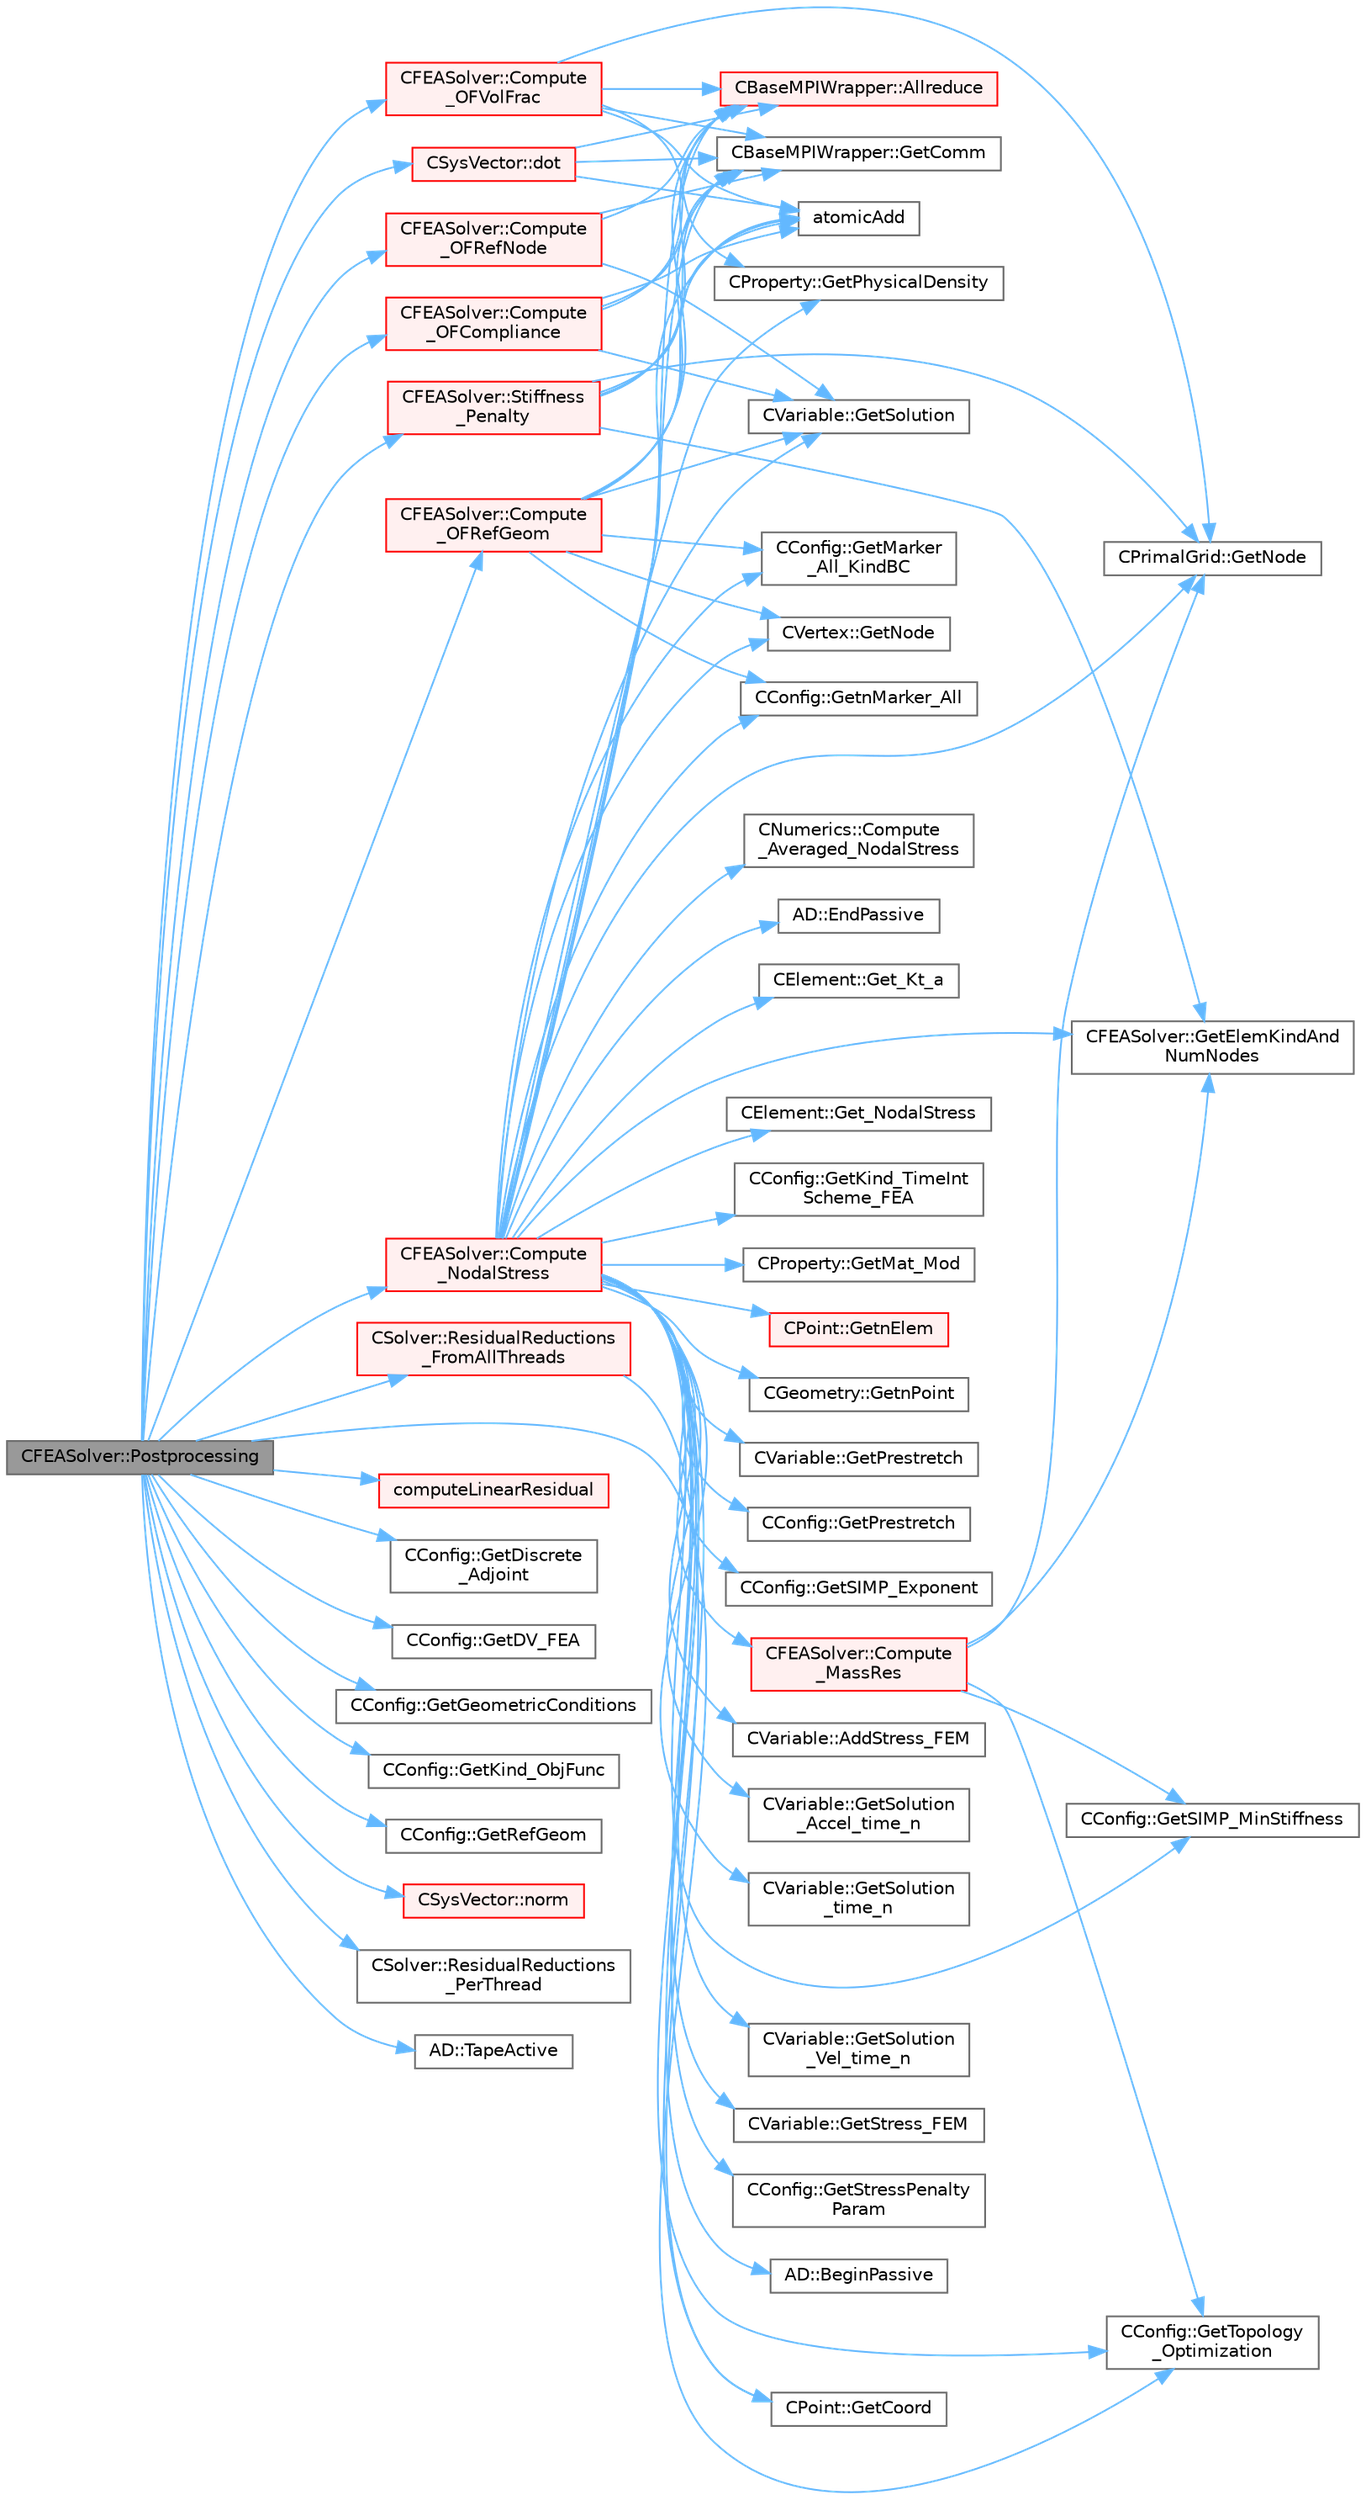 digraph "CFEASolver::Postprocessing"
{
 // LATEX_PDF_SIZE
  bgcolor="transparent";
  edge [fontname=Helvetica,fontsize=10,labelfontname=Helvetica,labelfontsize=10];
  node [fontname=Helvetica,fontsize=10,shape=box,height=0.2,width=0.4];
  rankdir="LR";
  Node1 [id="Node000001",label="CFEASolver::Postprocessing",height=0.2,width=0.4,color="gray40", fillcolor="grey60", style="filled", fontcolor="black",tooltip="Postprocessing."];
  Node1 -> Node2 [id="edge1_Node000001_Node000002",color="steelblue1",style="solid",tooltip=" "];
  Node2 [id="Node000002",label="CFEASolver::Compute\l_NodalStress",height=0.2,width=0.4,color="red", fillcolor="#FFF0F0", style="filled",URL="$classCFEASolver.html#ac275af8f893ef5957379314816d17fa8",tooltip="Compute the stress at the nodes for output purposes."];
  Node2 -> Node3 [id="edge2_Node000002_Node000003",color="steelblue1",style="solid",tooltip=" "];
  Node3 [id="Node000003",label="CVariable::AddStress_FEM",height=0.2,width=0.4,color="grey40", fillcolor="white", style="filled",URL="$classCVariable.html#a34ff2428f6227e73eea0bb9deb5b8830",tooltip="A virtual member."];
  Node2 -> Node4 [id="edge3_Node000002_Node000004",color="steelblue1",style="solid",tooltip=" "];
  Node4 [id="Node000004",label="CBaseMPIWrapper::Allreduce",height=0.2,width=0.4,color="red", fillcolor="#FFF0F0", style="filled",URL="$classCBaseMPIWrapper.html#a381d4b3738c09d92ee1ae9f89715b541",tooltip=" "];
  Node2 -> Node8 [id="edge4_Node000002_Node000008",color="steelblue1",style="solid",tooltip=" "];
  Node8 [id="Node000008",label="atomicAdd",height=0.2,width=0.4,color="grey40", fillcolor="white", style="filled",URL="$omp__structure_8hpp.html#a9465b8cb1d384f41bbb5f3c04ec815de",tooltip="Atomically update a (shared) lhs value with a (local) rhs value."];
  Node2 -> Node9 [id="edge5_Node000002_Node000009",color="steelblue1",style="solid",tooltip=" "];
  Node9 [id="Node000009",label="AD::BeginPassive",height=0.2,width=0.4,color="grey40", fillcolor="white", style="filled",URL="$namespaceAD.html#a17303e0b54570243d54732b02655f9a5",tooltip="Start a passive region, i.e. stop recording."];
  Node2 -> Node10 [id="edge6_Node000002_Node000010",color="steelblue1",style="solid",tooltip=" "];
  Node10 [id="Node000010",label="CNumerics::Compute\l_Averaged_NodalStress",height=0.2,width=0.4,color="grey40", fillcolor="white", style="filled",URL="$classCNumerics.html#a2b5a52a4c628731486286d19ac79c603",tooltip="A virtual member to compute the averaged nodal stresses."];
  Node2 -> Node11 [id="edge7_Node000002_Node000011",color="steelblue1",style="solid",tooltip=" "];
  Node11 [id="Node000011",label="CFEASolver::Compute\l_MassRes",height=0.2,width=0.4,color="red", fillcolor="#FFF0F0", style="filled",URL="$classCFEASolver.html#a6e16f805242c36f9d1c3f2f75ddd9b4a",tooltip="Compute the mass residual of the problem."];
  Node11 -> Node16 [id="edge8_Node000011_Node000016",color="steelblue1",style="solid",tooltip=" "];
  Node16 [id="Node000016",label="CFEASolver::GetElemKindAnd\lNumNodes",height=0.2,width=0.4,color="grey40", fillcolor="white", style="filled",URL="$classCFEASolver.html#a69ff8e551924f4cfbad103287b4bb8bb",tooltip="Get the element container index and number of nodes of a given VTK type."];
  Node11 -> Node17 [id="edge9_Node000011_Node000017",color="steelblue1",style="solid",tooltip=" "];
  Node17 [id="Node000017",label="CPrimalGrid::GetNode",height=0.2,width=0.4,color="grey40", fillcolor="white", style="filled",URL="$classCPrimalGrid.html#a6353b89f5a8a3948cd475da6152bf077",tooltip="Get the nodes shared by the primal grid element."];
  Node11 -> Node18 [id="edge10_Node000011_Node000018",color="steelblue1",style="solid",tooltip=" "];
  Node18 [id="Node000018",label="CConfig::GetSIMP_MinStiffness",height=0.2,width=0.4,color="grey40", fillcolor="white", style="filled",URL="$classCConfig.html#a3807df530b42b9a9f711a9670ea698e9",tooltip="Get lower bound for density-based stiffness penalization."];
  Node11 -> Node19 [id="edge11_Node000011_Node000019",color="steelblue1",style="solid",tooltip=" "];
  Node19 [id="Node000019",label="CConfig::GetTopology\l_Optimization",height=0.2,width=0.4,color="grey40", fillcolor="white", style="filled",URL="$classCConfig.html#aaf3e38ba9bf594bc2d636158d1dbf305",tooltip="Get topology optimization."];
  Node2 -> Node32 [id="edge12_Node000002_Node000032",color="steelblue1",style="solid",tooltip=" "];
  Node32 [id="Node000032",label="AD::EndPassive",height=0.2,width=0.4,color="grey40", fillcolor="white", style="filled",URL="$namespaceAD.html#af5a5809a923faf03119828c329bc2db7",tooltip="End a passive region, i.e. start recording if we were recording before."];
  Node2 -> Node33 [id="edge13_Node000002_Node000033",color="steelblue1",style="solid",tooltip=" "];
  Node33 [id="Node000033",label="CElement::Get_Kt_a",height=0.2,width=0.4,color="grey40", fillcolor="white", style="filled",URL="$classCElement.html#a520c7ea7d5d1883661528918a2321780",tooltip="Return the values of the nodal stress components of the residual for node a."];
  Node2 -> Node34 [id="edge14_Node000002_Node000034",color="steelblue1",style="solid",tooltip=" "];
  Node34 [id="Node000034",label="CElement::Get_NodalStress",height=0.2,width=0.4,color="grey40", fillcolor="white", style="filled",URL="$classCElement.html#a1e2ce898ccfd1770a4744311f0041aa8",tooltip="Retrieve the value of the nodal stress for an element."];
  Node2 -> Node35 [id="edge15_Node000002_Node000035",color="steelblue1",style="solid",tooltip=" "];
  Node35 [id="Node000035",label="CBaseMPIWrapper::GetComm",height=0.2,width=0.4,color="grey40", fillcolor="white", style="filled",URL="$classCBaseMPIWrapper.html#a8154391fc3522954802889d81d4ef5da",tooltip=" "];
  Node2 -> Node15 [id="edge16_Node000002_Node000015",color="steelblue1",style="solid",tooltip=" "];
  Node15 [id="Node000015",label="CPoint::GetCoord",height=0.2,width=0.4,color="grey40", fillcolor="white", style="filled",URL="$classCPoint.html#ab16c29dd03911529cd73bf467c313179",tooltip="Get the coordinates dor the control volume."];
  Node2 -> Node16 [id="edge17_Node000002_Node000016",color="steelblue1",style="solid",tooltip=" "];
  Node2 -> Node36 [id="edge18_Node000002_Node000036",color="steelblue1",style="solid",tooltip=" "];
  Node36 [id="Node000036",label="CConfig::GetKind_TimeInt\lScheme_FEA",height=0.2,width=0.4,color="grey40", fillcolor="white", style="filled",URL="$classCConfig.html#a798db1b852455fa86d9d04098a3ccf19",tooltip="Get the kind of integration scheme (explicit or implicit) for the flow equations."];
  Node2 -> Node37 [id="edge19_Node000002_Node000037",color="steelblue1",style="solid",tooltip=" "];
  Node37 [id="Node000037",label="CConfig::GetMarker\l_All_KindBC",height=0.2,width=0.4,color="grey40", fillcolor="white", style="filled",URL="$classCConfig.html#ae003cd8f406eaaa91849a774c9a20730",tooltip="Get the kind of boundary for each marker."];
  Node2 -> Node38 [id="edge20_Node000002_Node000038",color="steelblue1",style="solid",tooltip=" "];
  Node38 [id="Node000038",label="CProperty::GetMat_Mod",height=0.2,width=0.4,color="grey40", fillcolor="white", style="filled",URL="$classCProperty.html#a7dfea7244f23fe4db5118aa1e8291413",tooltip="Get the material model to use for the element."];
  Node2 -> Node39 [id="edge21_Node000002_Node000039",color="steelblue1",style="solid",tooltip=" "];
  Node39 [id="Node000039",label="CPoint::GetnElem",height=0.2,width=0.4,color="red", fillcolor="#FFF0F0", style="filled",URL="$classCPoint.html#ae6503512446e94ec37d50c048f054443",tooltip="Get the number of elements that compose the control volume."];
  Node2 -> Node42 [id="edge22_Node000002_Node000042",color="steelblue1",style="solid",tooltip=" "];
  Node42 [id="Node000042",label="CConfig::GetnMarker_All",height=0.2,width=0.4,color="grey40", fillcolor="white", style="filled",URL="$classCConfig.html#a459dee039e618d21a5d78db61c221240",tooltip="Get the total number of boundary markers of the local process including send/receive domains."];
  Node2 -> Node43 [id="edge23_Node000002_Node000043",color="steelblue1",style="solid",tooltip=" "];
  Node43 [id="Node000043",label="CVertex::GetNode",height=0.2,width=0.4,color="grey40", fillcolor="white", style="filled",URL="$classCVertex.html#ad568da06e7191358d3a09a1bee71cdb5",tooltip="Get the node of the vertex."];
  Node2 -> Node17 [id="edge24_Node000002_Node000017",color="steelblue1",style="solid",tooltip=" "];
  Node2 -> Node44 [id="edge25_Node000002_Node000044",color="steelblue1",style="solid",tooltip=" "];
  Node44 [id="Node000044",label="CGeometry::GetnPoint",height=0.2,width=0.4,color="grey40", fillcolor="white", style="filled",URL="$classCGeometry.html#a275fb07cd99ab79d7a04b4862280169d",tooltip="Get number of points."];
  Node2 -> Node45 [id="edge26_Node000002_Node000045",color="steelblue1",style="solid",tooltip=" "];
  Node45 [id="Node000045",label="CProperty::GetPhysicalDensity",height=0.2,width=0.4,color="grey40", fillcolor="white", style="filled",URL="$classCProperty.html#a0c0c3778fe99294e3b156bebb5c87d4b",tooltip="Get the value of the Physical density."];
  Node2 -> Node46 [id="edge27_Node000002_Node000046",color="steelblue1",style="solid",tooltip=" "];
  Node46 [id="Node000046",label="CVariable::GetPrestretch",height=0.2,width=0.4,color="grey40", fillcolor="white", style="filled",URL="$classCVariable.html#ae905b57162c2fcc05847530f3c5f52ea",tooltip="A virtual member."];
  Node2 -> Node47 [id="edge28_Node000002_Node000047",color="steelblue1",style="solid",tooltip=" "];
  Node47 [id="Node000047",label="CConfig::GetPrestretch",height=0.2,width=0.4,color="grey40", fillcolor="white", style="filled",URL="$classCConfig.html#a1cb01724397ce2448f6d3836577a16de",tooltip="Decide whether it's necessary to read a reference geometry."];
  Node2 -> Node48 [id="edge29_Node000002_Node000048",color="steelblue1",style="solid",tooltip=" "];
  Node48 [id="Node000048",label="CConfig::GetSIMP_Exponent",height=0.2,width=0.4,color="grey40", fillcolor="white", style="filled",URL="$classCConfig.html#a2759180807b49d7c91924011abec1a35",tooltip="Get exponent for density-based stiffness penalization."];
  Node2 -> Node18 [id="edge30_Node000002_Node000018",color="steelblue1",style="solid",tooltip=" "];
  Node2 -> Node49 [id="edge31_Node000002_Node000049",color="steelblue1",style="solid",tooltip=" "];
  Node49 [id="Node000049",label="CVariable::GetSolution",height=0.2,width=0.4,color="grey40", fillcolor="white", style="filled",URL="$classCVariable.html#a261483e39c23c1de7cb9aea7e917c121",tooltip="Get the solution."];
  Node2 -> Node50 [id="edge32_Node000002_Node000050",color="steelblue1",style="solid",tooltip=" "];
  Node50 [id="Node000050",label="CVariable::GetSolution\l_Accel_time_n",height=0.2,width=0.4,color="grey40", fillcolor="white", style="filled",URL="$classCVariable.html#acb493936a05287142a6257122f5cefb5",tooltip="Get the acceleration of the nodes (Structural Analysis) at time n."];
  Node2 -> Node51 [id="edge33_Node000002_Node000051",color="steelblue1",style="solid",tooltip=" "];
  Node51 [id="Node000051",label="CVariable::GetSolution\l_time_n",height=0.2,width=0.4,color="grey40", fillcolor="white", style="filled",URL="$classCVariable.html#a2aec6dba162ef493a8f3e0e8eaa0e132",tooltip="Get the solution at time n."];
  Node2 -> Node52 [id="edge34_Node000002_Node000052",color="steelblue1",style="solid",tooltip=" "];
  Node52 [id="Node000052",label="CVariable::GetSolution\l_Vel_time_n",height=0.2,width=0.4,color="grey40", fillcolor="white", style="filled",URL="$classCVariable.html#ab36e9bb95a17f0561a94edb80f1ca4c0",tooltip="Get the velocity of the nodes (Structural Analysis) at time n."];
  Node2 -> Node53 [id="edge35_Node000002_Node000053",color="steelblue1",style="solid",tooltip=" "];
  Node53 [id="Node000053",label="CVariable::GetStress_FEM",height=0.2,width=0.4,color="grey40", fillcolor="white", style="filled",URL="$classCVariable.html#a8c4fc8f91b0ecf5fd7fbd2e330710e9e",tooltip="A virtual member."];
  Node2 -> Node54 [id="edge36_Node000002_Node000054",color="steelblue1",style="solid",tooltip=" "];
  Node54 [id="Node000054",label="CConfig::GetStressPenalty\lParam",height=0.2,width=0.4,color="grey40", fillcolor="white", style="filled",URL="$classCConfig.html#a0da9d79ec0f2f122cba2ff52bd0ee626",tooltip="Get the maximum allowed VM stress and KS exponent for the stress penalty objective function."];
  Node2 -> Node19 [id="edge37_Node000002_Node000019",color="steelblue1",style="solid",tooltip=" "];
  Node1 -> Node62 [id="edge38_Node000001_Node000062",color="steelblue1",style="solid",tooltip=" "];
  Node62 [id="Node000062",label="CFEASolver::Compute\l_OFCompliance",height=0.2,width=0.4,color="red", fillcolor="#FFF0F0", style="filled",URL="$classCFEASolver.html#a42b75d47f3f793224f3b04c74fe3e4f1",tooltip="Compute the compliance objective function."];
  Node62 -> Node4 [id="edge39_Node000062_Node000004",color="steelblue1",style="solid",tooltip=" "];
  Node62 -> Node8 [id="edge40_Node000062_Node000008",color="steelblue1",style="solid",tooltip=" "];
  Node62 -> Node35 [id="edge41_Node000062_Node000035",color="steelblue1",style="solid",tooltip=" "];
  Node62 -> Node49 [id="edge42_Node000062_Node000049",color="steelblue1",style="solid",tooltip=" "];
  Node1 -> Node68 [id="edge43_Node000001_Node000068",color="steelblue1",style="solid",tooltip=" "];
  Node68 [id="Node000068",label="CFEASolver::Compute\l_OFRefGeom",height=0.2,width=0.4,color="red", fillcolor="#FFF0F0", style="filled",URL="$classCFEASolver.html#a19e9ecb594a92b0423fe5bd76977733f",tooltip="Compute the objective function for a reference geometry."];
  Node68 -> Node4 [id="edge44_Node000068_Node000004",color="steelblue1",style="solid",tooltip=" "];
  Node68 -> Node8 [id="edge45_Node000068_Node000008",color="steelblue1",style="solid",tooltip=" "];
  Node68 -> Node35 [id="edge46_Node000068_Node000035",color="steelblue1",style="solid",tooltip=" "];
  Node68 -> Node37 [id="edge47_Node000068_Node000037",color="steelblue1",style="solid",tooltip=" "];
  Node68 -> Node42 [id="edge48_Node000068_Node000042",color="steelblue1",style="solid",tooltip=" "];
  Node68 -> Node43 [id="edge49_Node000068_Node000043",color="steelblue1",style="solid",tooltip=" "];
  Node68 -> Node49 [id="edge50_Node000068_Node000049",color="steelblue1",style="solid",tooltip=" "];
  Node1 -> Node81 [id="edge51_Node000001_Node000081",color="steelblue1",style="solid",tooltip=" "];
  Node81 [id="Node000081",label="CFEASolver::Compute\l_OFRefNode",height=0.2,width=0.4,color="red", fillcolor="#FFF0F0", style="filled",URL="$classCFEASolver.html#a70584057c3e5f61ddce67ef88df91e74",tooltip="Compute the objective function for a reference node."];
  Node81 -> Node4 [id="edge52_Node000081_Node000004",color="steelblue1",style="solid",tooltip=" "];
  Node81 -> Node35 [id="edge53_Node000081_Node000035",color="steelblue1",style="solid",tooltip=" "];
  Node81 -> Node49 [id="edge54_Node000081_Node000049",color="steelblue1",style="solid",tooltip=" "];
  Node1 -> Node89 [id="edge55_Node000001_Node000089",color="steelblue1",style="solid",tooltip=" "];
  Node89 [id="Node000089",label="CFEASolver::Compute\l_OFVolFrac",height=0.2,width=0.4,color="red", fillcolor="#FFF0F0", style="filled",URL="$classCFEASolver.html#a45e4cc7cc003cd5afc0cf0bf276d0c3d",tooltip="Compute the objective function for a volume fraction."];
  Node89 -> Node4 [id="edge56_Node000089_Node000004",color="steelblue1",style="solid",tooltip=" "];
  Node89 -> Node8 [id="edge57_Node000089_Node000008",color="steelblue1",style="solid",tooltip=" "];
  Node89 -> Node35 [id="edge58_Node000089_Node000035",color="steelblue1",style="solid",tooltip=" "];
  Node89 -> Node17 [id="edge59_Node000089_Node000017",color="steelblue1",style="solid",tooltip=" "];
  Node89 -> Node45 [id="edge60_Node000089_Node000045",color="steelblue1",style="solid",tooltip=" "];
  Node1 -> Node91 [id="edge61_Node000001_Node000091",color="steelblue1",style="solid",tooltip=" "];
  Node91 [id="Node000091",label="computeLinearResidual",height=0.2,width=0.4,color="red", fillcolor="#FFF0F0", style="filled",URL="$CFEASolver_8cpp.html#af17b5d1c06453f7bdbd9b613037aa7da",tooltip=" "];
  Node1 -> Node95 [id="edge62_Node000001_Node000095",color="steelblue1",style="solid",tooltip=" "];
  Node95 [id="Node000095",label="CSysVector::dot",height=0.2,width=0.4,color="red", fillcolor="#FFF0F0", style="filled",URL="$classCSysVector.html#a96c613a08177a0f6105a635a92b138b0",tooltip="Dot product between \"this\" and an expression."];
  Node95 -> Node4 [id="edge63_Node000095_Node000004",color="steelblue1",style="solid",tooltip=" "];
  Node95 -> Node8 [id="edge64_Node000095_Node000008",color="steelblue1",style="solid",tooltip=" "];
  Node95 -> Node35 [id="edge65_Node000095_Node000035",color="steelblue1",style="solid",tooltip=" "];
  Node1 -> Node97 [id="edge66_Node000001_Node000097",color="steelblue1",style="solid",tooltip=" "];
  Node97 [id="Node000097",label="CConfig::GetDiscrete\l_Adjoint",height=0.2,width=0.4,color="grey40", fillcolor="white", style="filled",URL="$classCConfig.html#ab3928c4e6debcf50dcd0d38985f6980c",tooltip="Get the indicator whether we are solving an discrete adjoint problem."];
  Node1 -> Node98 [id="edge67_Node000001_Node000098",color="steelblue1",style="solid",tooltip=" "];
  Node98 [id="Node000098",label="CConfig::GetDV_FEA",height=0.2,width=0.4,color="grey40", fillcolor="white", style="filled",URL="$classCConfig.html#a5909743f9efd40e18336118561f6f8d1",tooltip="Get the kind of design variable for FEA."];
  Node1 -> Node99 [id="edge68_Node000001_Node000099",color="steelblue1",style="solid",tooltip=" "];
  Node99 [id="Node000099",label="CConfig::GetGeometricConditions",height=0.2,width=0.4,color="grey40", fillcolor="white", style="filled",URL="$classCConfig.html#a9285d2a69fa076420dc0533865f5fe4e",tooltip="Geometric conditions for the structural solver."];
  Node1 -> Node100 [id="edge69_Node000001_Node000100",color="steelblue1",style="solid",tooltip=" "];
  Node100 [id="Node000100",label="CConfig::GetKind_ObjFunc",height=0.2,width=0.4,color="grey40", fillcolor="white", style="filled",URL="$classCConfig.html#a99e6285b421215b1995965cd534976ae",tooltip="Get the kind of objective function. There are several options: Drag coefficient, Lift coefficient,..."];
  Node1 -> Node101 [id="edge70_Node000001_Node000101",color="steelblue1",style="solid",tooltip=" "];
  Node101 [id="Node000101",label="CConfig::GetRefGeom",height=0.2,width=0.4,color="grey40", fillcolor="white", style="filled",URL="$classCConfig.html#abd9f331e86fcfa1d6984761ae767b719",tooltip="Decide whether it's necessary to read a reference geometry."];
  Node1 -> Node19 [id="edge71_Node000001_Node000019",color="steelblue1",style="solid",tooltip=" "];
  Node1 -> Node102 [id="edge72_Node000001_Node000102",color="steelblue1",style="solid",tooltip=" "];
  Node102 [id="Node000102",label="CSysVector::norm",height=0.2,width=0.4,color="red", fillcolor="#FFF0F0", style="filled",URL="$classCSysVector.html#a55d36be09dfc5bed32246727f25cb7f5",tooltip="L2 norm of the vector."];
  Node1 -> Node104 [id="edge73_Node000001_Node000104",color="steelblue1",style="solid",tooltip=" "];
  Node104 [id="Node000104",label="CSolver::ResidualReductions\l_FromAllThreads",height=0.2,width=0.4,color="red", fillcolor="#FFF0F0", style="filled",URL="$classCSolver.html#ae1d1eb1766c3d598bea4514d5232bafe",tooltip="\"Add\" local residual variables of all threads to compute global residual variables."];
  Node104 -> Node15 [id="edge74_Node000104_Node000015",color="steelblue1",style="solid",tooltip=" "];
  Node1 -> Node116 [id="edge75_Node000001_Node000116",color="steelblue1",style="solid",tooltip=" "];
  Node116 [id="Node000116",label="CSolver::ResidualReductions\l_PerThread",height=0.2,width=0.4,color="grey40", fillcolor="white", style="filled",URL="$classCSolver.html#a4ae55e731801358be7c8d7685ae87fed",tooltip="\"Add\" residual at (iPoint,iVar) to residual variables local to the thread."];
  Node1 -> Node117 [id="edge76_Node000001_Node000117",color="steelblue1",style="solid",tooltip=" "];
  Node117 [id="Node000117",label="CFEASolver::Stiffness\l_Penalty",height=0.2,width=0.4,color="red", fillcolor="#FFF0F0", style="filled",URL="$classCFEASolver.html#a189b5d1e3d6a83b6f0124eb16acc1a95",tooltip="Compute the penalty due to the stiffness increase."];
  Node117 -> Node4 [id="edge77_Node000117_Node000004",color="steelblue1",style="solid",tooltip=" "];
  Node117 -> Node8 [id="edge78_Node000117_Node000008",color="steelblue1",style="solid",tooltip=" "];
  Node117 -> Node35 [id="edge79_Node000117_Node000035",color="steelblue1",style="solid",tooltip=" "];
  Node117 -> Node16 [id="edge80_Node000117_Node000016",color="steelblue1",style="solid",tooltip=" "];
  Node117 -> Node17 [id="edge81_Node000117_Node000017",color="steelblue1",style="solid",tooltip=" "];
  Node1 -> Node122 [id="edge82_Node000001_Node000122",color="steelblue1",style="solid",tooltip=" "];
  Node122 [id="Node000122",label="AD::TapeActive",height=0.2,width=0.4,color="grey40", fillcolor="white", style="filled",URL="$namespaceAD.html#ae36087cd7b6b57c78d7baf0357a19d10",tooltip="Check if the tape is active."];
}

